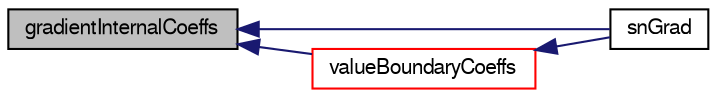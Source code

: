 digraph "gradientInternalCoeffs"
{
  bgcolor="transparent";
  edge [fontname="FreeSans",fontsize="10",labelfontname="FreeSans",labelfontsize="10"];
  node [fontname="FreeSans",fontsize="10",shape=record];
  rankdir="LR";
  Node257 [label="gradientInternalCoeffs",height=0.2,width=0.4,color="black", fillcolor="grey75", style="filled", fontcolor="black"];
  Node257 -> Node258 [dir="back",color="midnightblue",fontsize="10",style="solid",fontname="FreeSans"];
  Node258 [label="snGrad",height=0.2,width=0.4,color="black",URL="$a21982.html#a55db17a8a73495ae1c04e4b2af71c4a9",tooltip="Return gradient at boundary. "];
  Node257 -> Node259 [dir="back",color="midnightblue",fontsize="10",style="solid",fontname="FreeSans"];
  Node259 [label="valueBoundaryCoeffs",height=0.2,width=0.4,color="red",URL="$a21982.html#a91b17c5b11d5369441c2de805b957c68",tooltip="Return the matrix source coefficients corresponding to the. "];
  Node259 -> Node258 [dir="back",color="midnightblue",fontsize="10",style="solid",fontname="FreeSans"];
}

